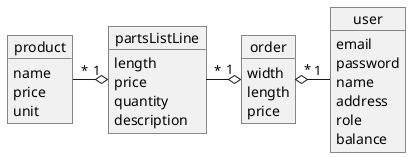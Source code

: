 @startuml
object product{
name
price
unit
}

object partsListLine{
length
price
quantity
description
}

object order{
width
length
price
}

object user{
email
password
name
address
role
balance
}

order "*" o- "1" user
partsListLine "*" -o "1" order
product "*" -o "1" partsListLine

@enduml